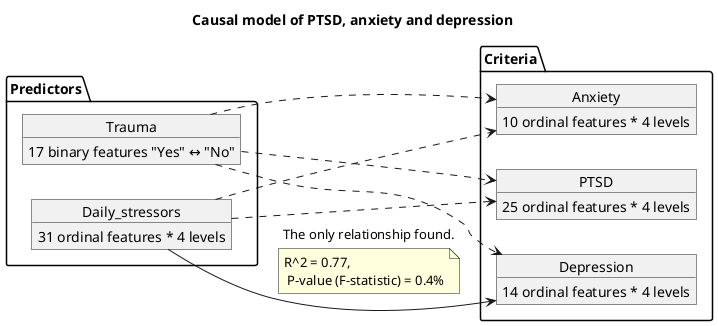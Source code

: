 @startuml

title "Causal model of PTSD, anxiety and depression"
left to right direction
package "Predictors" {

    object Trauma
    Trauma : 17 binary features "Yes" ↔ "No"

    object Daily_stressors
    Daily_stressors : 31 ordinal features * 4 levels

    }

package "Criteria" {
  object Anxiety
  Anxiety : 10 ordinal features * 4 levels
  object PTSD
  PTSD : 25 ordinal features * 4 levels
  object Depression
  Depression : 14 ordinal features * 4 levels
    }






Daily_stressors ..> Anxiety
Trauma ..> Anxiety

Trauma ..> PTSD
Daily_stressors ..> PTSD

Trauma ..> Depression
Daily_stressors --> Depression: The only relationship found.
note bottom on link : R^2 = 0.77,\n P-value (F-statistic) = 0.4%

@enduml
